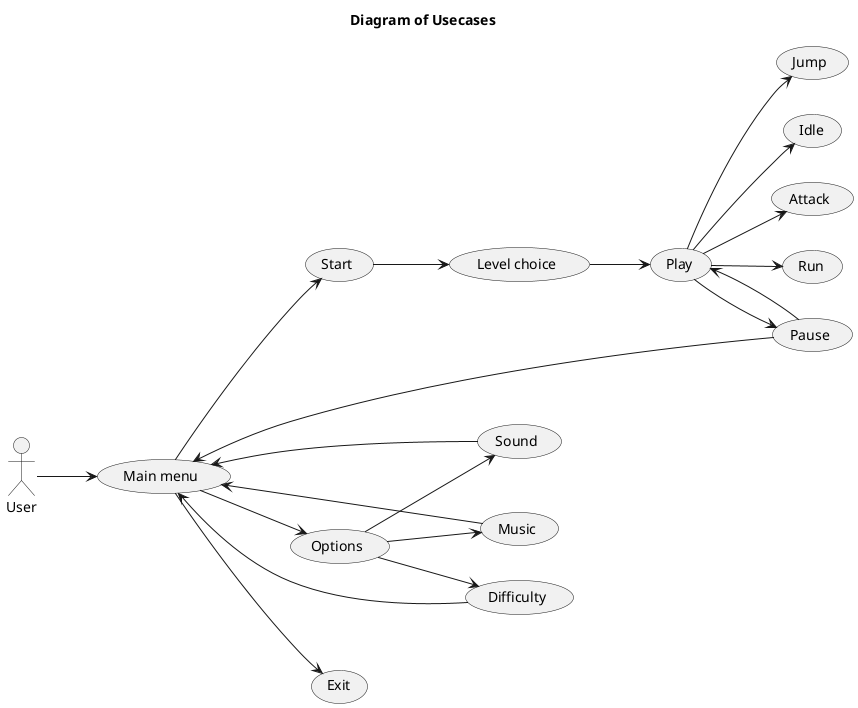 @startuml
title Diagram of Usecases

left to right direction

actor "User" as User
usecase "Main menu" as MainMenu
usecase "Start" as Start
usecase "Options" as Options
usecase "Exit" as Exit

User --> MainMenu
MainMenu --> Start
MainMenu --> Options
MainMenu --> Exit

usecase "Level choice" as LevelChoice
usecase "Play" as Play
usecase "Pause" as Pause
usecase "Run" as Run
usecase "Jump" as Jump
usecase "Idle" as Idle
usecase "Attack" as Attack

Start --> LevelChoice
LevelChoice --> Play
Play --> Pause
Pause --> Play
Pause --> MainMenu

Play --> Run
Play --> Jump
Play --> Idle
Play --> Attack

usecase "Sound" as Sound
usecase "Music" as Music
usecase "Difficulty" as Difficulty

Options --> Sound
Options --> Music
Options --> Difficulty

Sound --> MainMenu
Music --> MainMenu
Difficulty --> MainMenu

@enduml